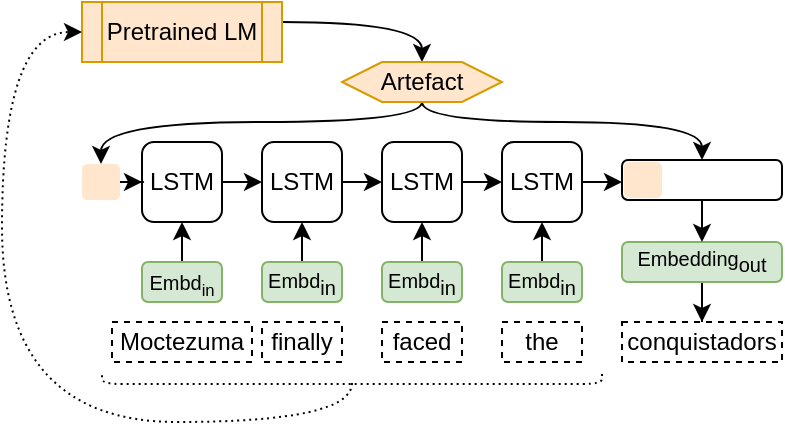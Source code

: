 <mxfile version="19.0.3" type="device"><diagram id="6K_8hrEfsngRbqh3AJzq" name="Page-1"><mxGraphModel dx="793" dy="348" grid="1" gridSize="10" guides="1" tooltips="1" connect="1" arrows="1" fold="1" page="1" pageScale="1" pageWidth="850" pageHeight="1100" math="0" shadow="0"><root><mxCell id="0"/><mxCell id="1" parent="0"/><mxCell id="qDld8E9b0dpCoAoZvOIb-21" style="edgeStyle=orthogonalEdgeStyle;curved=1;rounded=0;orthogonalLoop=1;jettySize=auto;html=1;" parent="1" source="qDld8E9b0dpCoAoZvOIb-1" target="qDld8E9b0dpCoAoZvOIb-3" edge="1"><mxGeometry relative="1" as="geometry"/></mxCell><mxCell id="qDld8E9b0dpCoAoZvOIb-1" value="LSTM" style="rounded=1;whiteSpace=wrap;html=1;" parent="1" vertex="1"><mxGeometry x="120" y="240" width="40" height="40" as="geometry"/></mxCell><mxCell id="qDld8E9b0dpCoAoZvOIb-22" style="edgeStyle=orthogonalEdgeStyle;curved=1;rounded=0;orthogonalLoop=1;jettySize=auto;html=1;" parent="1" source="qDld8E9b0dpCoAoZvOIb-3" target="qDld8E9b0dpCoAoZvOIb-4" edge="1"><mxGeometry relative="1" as="geometry"/></mxCell><mxCell id="qDld8E9b0dpCoAoZvOIb-3" value="&lt;span&gt;LSTM&lt;/span&gt;" style="rounded=1;whiteSpace=wrap;html=1;" parent="1" vertex="1"><mxGeometry x="180" y="240" width="40" height="40" as="geometry"/></mxCell><mxCell id="qDld8E9b0dpCoAoZvOIb-23" style="edgeStyle=orthogonalEdgeStyle;curved=1;rounded=0;orthogonalLoop=1;jettySize=auto;html=1;" parent="1" source="qDld8E9b0dpCoAoZvOIb-4" target="qDld8E9b0dpCoAoZvOIb-5" edge="1"><mxGeometry relative="1" as="geometry"/></mxCell><mxCell id="qDld8E9b0dpCoAoZvOIb-4" value="&lt;span&gt;LSTM&lt;/span&gt;" style="rounded=1;whiteSpace=wrap;html=1;" parent="1" vertex="1"><mxGeometry x="240" y="240" width="40" height="40" as="geometry"/></mxCell><mxCell id="qDld8E9b0dpCoAoZvOIb-20" style="edgeStyle=orthogonalEdgeStyle;curved=1;rounded=0;orthogonalLoop=1;jettySize=auto;html=1;" parent="1" source="qDld8E9b0dpCoAoZvOIb-5" target="qDld8E9b0dpCoAoZvOIb-19" edge="1"><mxGeometry relative="1" as="geometry"><mxPoint x="390" y="220" as="targetPoint"/><Array as="points"><mxPoint x="350" y="260"/><mxPoint x="350" y="260"/></Array></mxGeometry></mxCell><mxCell id="qDld8E9b0dpCoAoZvOIb-5" value="&lt;span&gt;LSTM&lt;/span&gt;" style="rounded=1;whiteSpace=wrap;html=1;" parent="1" vertex="1"><mxGeometry x="300" y="240" width="40" height="40" as="geometry"/></mxCell><mxCell id="qDld8E9b0dpCoAoZvOIb-7" value="Moctezuma" style="text;html=1;strokeColor=default;fillColor=none;align=center;verticalAlign=middle;whiteSpace=wrap;rounded=0;dashed=1;" parent="1" vertex="1"><mxGeometry x="105" y="330" width="70" height="20" as="geometry"/></mxCell><mxCell id="qDld8E9b0dpCoAoZvOIb-8" value="finally" style="text;html=1;strokeColor=default;fillColor=none;align=center;verticalAlign=middle;whiteSpace=wrap;rounded=0;dashed=1;" parent="1" vertex="1"><mxGeometry x="180" y="330" width="40" height="20" as="geometry"/></mxCell><mxCell id="qDld8E9b0dpCoAoZvOIb-9" value="faced" style="text;html=1;strokeColor=default;fillColor=none;align=center;verticalAlign=middle;whiteSpace=wrap;rounded=0;dashed=1;" parent="1" vertex="1"><mxGeometry x="240" y="330" width="40" height="20" as="geometry"/></mxCell><mxCell id="qDld8E9b0dpCoAoZvOIb-10" value="the" style="text;html=1;strokeColor=default;fillColor=none;align=center;verticalAlign=middle;whiteSpace=wrap;rounded=0;dashed=1;" parent="1" vertex="1"><mxGeometry x="300" y="330" width="40" height="20" as="geometry"/></mxCell><mxCell id="qDld8E9b0dpCoAoZvOIb-15" style="edgeStyle=orthogonalEdgeStyle;rounded=0;orthogonalLoop=1;jettySize=auto;html=1;curved=1;" parent="1" source="qDld8E9b0dpCoAoZvOIb-12" target="qDld8E9b0dpCoAoZvOIb-14" edge="1"><mxGeometry relative="1" as="geometry"><Array as="points"><mxPoint x="260" y="180"/></Array></mxGeometry></mxCell><mxCell id="qDld8E9b0dpCoAoZvOIb-12" value="Pretrained LM" style="shape=process;whiteSpace=wrap;html=1;backgroundOutline=1;fillColor=#ffe6cc;strokeColor=#d79b00;" parent="1" vertex="1"><mxGeometry x="90" y="170" width="100" height="30" as="geometry"/></mxCell><mxCell id="qDld8E9b0dpCoAoZvOIb-16" style="edgeStyle=orthogonalEdgeStyle;rounded=0;orthogonalLoop=1;jettySize=auto;html=1;entryX=0.5;entryY=0;entryDx=0;entryDy=0;curved=1;" parent="1" source="qDld8E9b0dpCoAoZvOIb-14" target="qDld8E9b0dpCoAoZvOIb-41" edge="1"><mxGeometry relative="1" as="geometry"><Array as="points"><mxPoint x="260" y="230"/><mxPoint x="100" y="230"/></Array></mxGeometry></mxCell><mxCell id="qDld8E9b0dpCoAoZvOIb-40" style="edgeStyle=orthogonalEdgeStyle;curved=1;rounded=0;orthogonalLoop=1;jettySize=auto;html=1;entryX=0.5;entryY=0;entryDx=0;entryDy=0;" parent="1" source="qDld8E9b0dpCoAoZvOIb-14" target="qDld8E9b0dpCoAoZvOIb-19" edge="1"><mxGeometry relative="1" as="geometry"><mxPoint x="300" y="230" as="targetPoint"/><Array as="points"><mxPoint x="260" y="230"/><mxPoint x="400" y="230"/></Array></mxGeometry></mxCell><mxCell id="qDld8E9b0dpCoAoZvOIb-14" value="Artefact" style="shape=hexagon;perimeter=hexagonPerimeter2;whiteSpace=wrap;html=1;fixedSize=1;fillColor=#ffe6cc;strokeColor=#d79b00;" parent="1" vertex="1"><mxGeometry x="220" y="200" width="80" height="20" as="geometry"/></mxCell><mxCell id="1m7SCDm9ZLsKUCIDcE8J-5" style="edgeStyle=orthogonalEdgeStyle;rounded=0;orthogonalLoop=1;jettySize=auto;html=1;fontSize=10;" parent="1" source="qDld8E9b0dpCoAoZvOIb-24" target="qDld8E9b0dpCoAoZvOIb-38" edge="1"><mxGeometry relative="1" as="geometry"/></mxCell><mxCell id="qDld8E9b0dpCoAoZvOIb-24" value="Embedding&lt;sub style=&quot;font-size: 10px;&quot;&gt;out&lt;/sub&gt;" style="rounded=1;whiteSpace=wrap;html=1;fillColor=#d5e8d4;strokeColor=#82b366;fontSize=10;" parent="1" vertex="1"><mxGeometry x="360" y="290" width="80" height="20" as="geometry"/></mxCell><mxCell id="qDld8E9b0dpCoAoZvOIb-29" style="edgeStyle=orthogonalEdgeStyle;curved=1;rounded=0;orthogonalLoop=1;jettySize=auto;html=1;" parent="1" source="qDld8E9b0dpCoAoZvOIb-25" target="qDld8E9b0dpCoAoZvOIb-1" edge="1"><mxGeometry relative="1" as="geometry"/></mxCell><mxCell id="qDld8E9b0dpCoAoZvOIb-25" value="&lt;font style=&quot;font-size: 10px&quot;&gt;Embd&lt;sub&gt;in&lt;/sub&gt;&lt;/font&gt;" style="rounded=1;whiteSpace=wrap;html=1;fillColor=#d5e8d4;strokeColor=#82b366;" parent="1" vertex="1"><mxGeometry x="120" y="300" width="40" height="20" as="geometry"/></mxCell><mxCell id="qDld8E9b0dpCoAoZvOIb-30" style="edgeStyle=orthogonalEdgeStyle;curved=1;rounded=0;orthogonalLoop=1;jettySize=auto;html=1;" parent="1" source="qDld8E9b0dpCoAoZvOIb-26" target="qDld8E9b0dpCoAoZvOIb-3" edge="1"><mxGeometry relative="1" as="geometry"/></mxCell><mxCell id="qDld8E9b0dpCoAoZvOIb-26" value="&lt;span style=&quot;font-size: 10px&quot;&gt;Embd&lt;/span&gt;&lt;sub&gt;in&lt;/sub&gt;" style="rounded=1;whiteSpace=wrap;html=1;fillColor=#d5e8d4;strokeColor=#82b366;" parent="1" vertex="1"><mxGeometry x="180" y="300" width="40" height="20" as="geometry"/></mxCell><mxCell id="qDld8E9b0dpCoAoZvOIb-31" style="edgeStyle=orthogonalEdgeStyle;curved=1;rounded=0;orthogonalLoop=1;jettySize=auto;html=1;" parent="1" source="qDld8E9b0dpCoAoZvOIb-27" target="qDld8E9b0dpCoAoZvOIb-4" edge="1"><mxGeometry relative="1" as="geometry"/></mxCell><mxCell id="qDld8E9b0dpCoAoZvOIb-27" value="&lt;span style=&quot;font-size: 10px&quot;&gt;Embd&lt;/span&gt;&lt;sub&gt;in&lt;/sub&gt;" style="rounded=1;whiteSpace=wrap;html=1;fillColor=#d5e8d4;strokeColor=#82b366;" parent="1" vertex="1"><mxGeometry x="240" y="300" width="40" height="20" as="geometry"/></mxCell><mxCell id="qDld8E9b0dpCoAoZvOIb-32" style="edgeStyle=orthogonalEdgeStyle;curved=1;rounded=0;orthogonalLoop=1;jettySize=auto;html=1;" parent="1" source="qDld8E9b0dpCoAoZvOIb-28" target="qDld8E9b0dpCoAoZvOIb-5" edge="1"><mxGeometry relative="1" as="geometry"/></mxCell><mxCell id="qDld8E9b0dpCoAoZvOIb-28" value="&lt;span style=&quot;font-size: 10px&quot;&gt;Embd&lt;/span&gt;&lt;sub&gt;in&lt;/sub&gt;" style="rounded=1;whiteSpace=wrap;html=1;fillColor=#d5e8d4;strokeColor=#82b366;" parent="1" vertex="1"><mxGeometry x="300" y="300" width="40" height="20" as="geometry"/></mxCell><mxCell id="qDld8E9b0dpCoAoZvOIb-39" style="edgeStyle=orthogonalEdgeStyle;curved=1;rounded=0;orthogonalLoop=1;jettySize=auto;html=1;" parent="1" source="qDld8E9b0dpCoAoZvOIb-19" target="qDld8E9b0dpCoAoZvOIb-24" edge="1"><mxGeometry relative="1" as="geometry"><Array as="points"/></mxGeometry></mxCell><mxCell id="qDld8E9b0dpCoAoZvOIb-38" value="conquistadors" style="text;html=1;strokeColor=default;fillColor=none;align=center;verticalAlign=middle;whiteSpace=wrap;rounded=0;dashed=1;" parent="1" vertex="1"><mxGeometry x="360" y="330" width="80" height="20" as="geometry"/></mxCell><mxCell id="qDld8E9b0dpCoAoZvOIb-42" style="edgeStyle=orthogonalEdgeStyle;curved=1;rounded=0;orthogonalLoop=1;jettySize=auto;html=1;fontSize=10;" parent="1" source="qDld8E9b0dpCoAoZvOIb-41" target="qDld8E9b0dpCoAoZvOIb-1" edge="1"><mxGeometry relative="1" as="geometry"/></mxCell><mxCell id="qDld8E9b0dpCoAoZvOIb-41" value="" style="rounded=1;whiteSpace=wrap;html=1;fillColor=#ffe6cc;strokeColor=none;glass=0;shadow=0;sketch=0;" parent="1" vertex="1"><mxGeometry x="90" y="251" width="19" height="18" as="geometry"/></mxCell><mxCell id="qDld8E9b0dpCoAoZvOIb-19" value="" style="rounded=1;whiteSpace=wrap;html=1;" parent="1" vertex="1"><mxGeometry x="360" y="249" width="80" height="20" as="geometry"/></mxCell><mxCell id="qDld8E9b0dpCoAoZvOIb-34" value="" style="rounded=1;whiteSpace=wrap;html=1;fillColor=#ffe6cc;strokeColor=none;glass=0;shadow=0;sketch=0;" parent="1" vertex="1"><mxGeometry x="361" y="250" width="19" height="18" as="geometry"/></mxCell><mxCell id="ZYtiSXrzEE8_wQrB2rnt-2" style="edgeStyle=orthogonalEdgeStyle;rounded=0;orthogonalLoop=1;jettySize=auto;html=1;entryX=0;entryY=0.5;entryDx=0;entryDy=0;curved=1;exitX=0.1;exitY=0.5;exitDx=0;exitDy=0;exitPerimeter=0;dashed=1;dashPattern=1 2;strokeWidth=1;" edge="1" parent="1" source="ZYtiSXrzEE8_wQrB2rnt-1" target="qDld8E9b0dpCoAoZvOIb-12"><mxGeometry relative="1" as="geometry"><Array as="points"><mxPoint x="225" y="380"/><mxPoint x="50" y="380"/><mxPoint x="50" y="185"/></Array></mxGeometry></mxCell><mxCell id="ZYtiSXrzEE8_wQrB2rnt-1" value="" style="shape=curlyBracket;whiteSpace=wrap;html=1;rounded=1;flipH=1;rotation=90;dashed=1;dashPattern=1 2;size=0;" vertex="1" parent="1"><mxGeometry x="222.5" y="233.5" width="5" height="250" as="geometry"/></mxCell></root></mxGraphModel></diagram></mxfile>